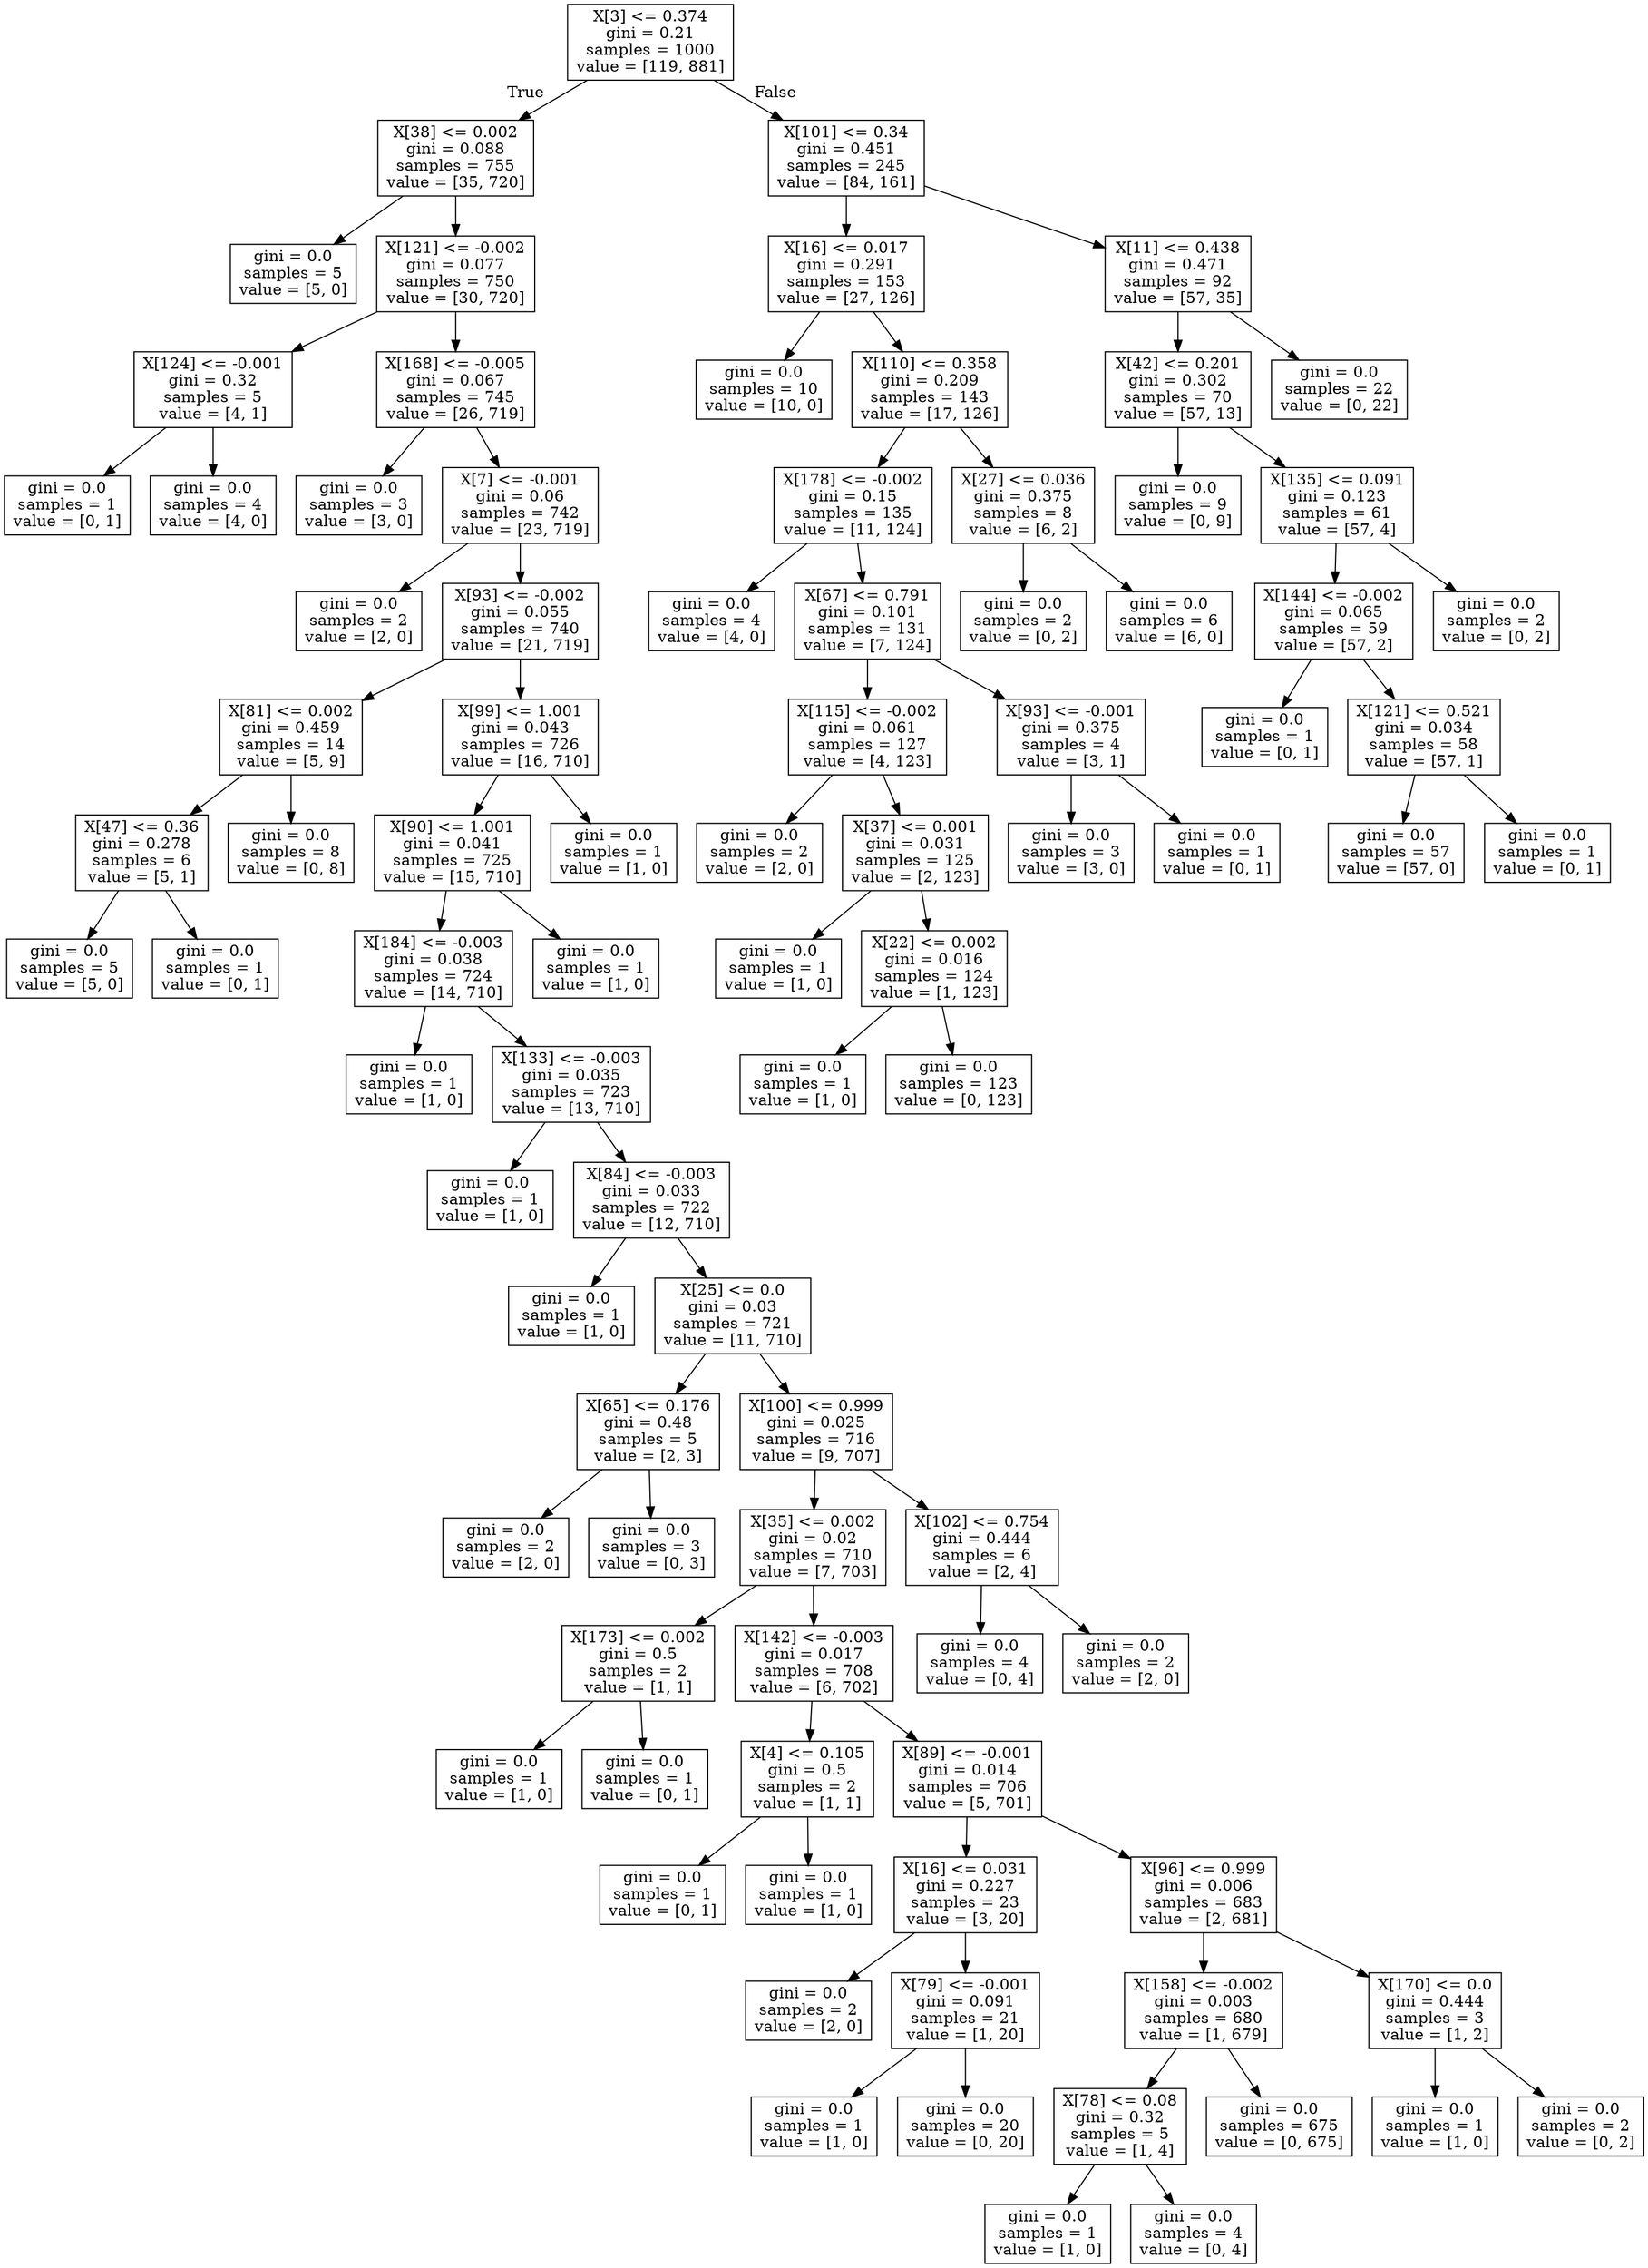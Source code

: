 digraph Tree {
node [shape=box] ;
0 [label="X[3] <= 0.374\ngini = 0.21\nsamples = 1000\nvalue = [119, 881]"] ;
1 [label="X[38] <= 0.002\ngini = 0.088\nsamples = 755\nvalue = [35, 720]"] ;
0 -> 1 [labeldistance=2.5, labelangle=45, headlabel="True"] ;
2 [label="gini = 0.0\nsamples = 5\nvalue = [5, 0]"] ;
1 -> 2 ;
3 [label="X[121] <= -0.002\ngini = 0.077\nsamples = 750\nvalue = [30, 720]"] ;
1 -> 3 ;
4 [label="X[124] <= -0.001\ngini = 0.32\nsamples = 5\nvalue = [4, 1]"] ;
3 -> 4 ;
5 [label="gini = 0.0\nsamples = 1\nvalue = [0, 1]"] ;
4 -> 5 ;
6 [label="gini = 0.0\nsamples = 4\nvalue = [4, 0]"] ;
4 -> 6 ;
7 [label="X[168] <= -0.005\ngini = 0.067\nsamples = 745\nvalue = [26, 719]"] ;
3 -> 7 ;
8 [label="gini = 0.0\nsamples = 3\nvalue = [3, 0]"] ;
7 -> 8 ;
9 [label="X[7] <= -0.001\ngini = 0.06\nsamples = 742\nvalue = [23, 719]"] ;
7 -> 9 ;
10 [label="gini = 0.0\nsamples = 2\nvalue = [2, 0]"] ;
9 -> 10 ;
11 [label="X[93] <= -0.002\ngini = 0.055\nsamples = 740\nvalue = [21, 719]"] ;
9 -> 11 ;
12 [label="X[81] <= 0.002\ngini = 0.459\nsamples = 14\nvalue = [5, 9]"] ;
11 -> 12 ;
13 [label="X[47] <= 0.36\ngini = 0.278\nsamples = 6\nvalue = [5, 1]"] ;
12 -> 13 ;
14 [label="gini = 0.0\nsamples = 5\nvalue = [5, 0]"] ;
13 -> 14 ;
15 [label="gini = 0.0\nsamples = 1\nvalue = [0, 1]"] ;
13 -> 15 ;
16 [label="gini = 0.0\nsamples = 8\nvalue = [0, 8]"] ;
12 -> 16 ;
17 [label="X[99] <= 1.001\ngini = 0.043\nsamples = 726\nvalue = [16, 710]"] ;
11 -> 17 ;
18 [label="X[90] <= 1.001\ngini = 0.041\nsamples = 725\nvalue = [15, 710]"] ;
17 -> 18 ;
19 [label="X[184] <= -0.003\ngini = 0.038\nsamples = 724\nvalue = [14, 710]"] ;
18 -> 19 ;
20 [label="gini = 0.0\nsamples = 1\nvalue = [1, 0]"] ;
19 -> 20 ;
21 [label="X[133] <= -0.003\ngini = 0.035\nsamples = 723\nvalue = [13, 710]"] ;
19 -> 21 ;
22 [label="gini = 0.0\nsamples = 1\nvalue = [1, 0]"] ;
21 -> 22 ;
23 [label="X[84] <= -0.003\ngini = 0.033\nsamples = 722\nvalue = [12, 710]"] ;
21 -> 23 ;
24 [label="gini = 0.0\nsamples = 1\nvalue = [1, 0]"] ;
23 -> 24 ;
25 [label="X[25] <= 0.0\ngini = 0.03\nsamples = 721\nvalue = [11, 710]"] ;
23 -> 25 ;
26 [label="X[65] <= 0.176\ngini = 0.48\nsamples = 5\nvalue = [2, 3]"] ;
25 -> 26 ;
27 [label="gini = 0.0\nsamples = 2\nvalue = [2, 0]"] ;
26 -> 27 ;
28 [label="gini = 0.0\nsamples = 3\nvalue = [0, 3]"] ;
26 -> 28 ;
29 [label="X[100] <= 0.999\ngini = 0.025\nsamples = 716\nvalue = [9, 707]"] ;
25 -> 29 ;
30 [label="X[35] <= 0.002\ngini = 0.02\nsamples = 710\nvalue = [7, 703]"] ;
29 -> 30 ;
31 [label="X[173] <= 0.002\ngini = 0.5\nsamples = 2\nvalue = [1, 1]"] ;
30 -> 31 ;
32 [label="gini = 0.0\nsamples = 1\nvalue = [1, 0]"] ;
31 -> 32 ;
33 [label="gini = 0.0\nsamples = 1\nvalue = [0, 1]"] ;
31 -> 33 ;
34 [label="X[142] <= -0.003\ngini = 0.017\nsamples = 708\nvalue = [6, 702]"] ;
30 -> 34 ;
35 [label="X[4] <= 0.105\ngini = 0.5\nsamples = 2\nvalue = [1, 1]"] ;
34 -> 35 ;
36 [label="gini = 0.0\nsamples = 1\nvalue = [0, 1]"] ;
35 -> 36 ;
37 [label="gini = 0.0\nsamples = 1\nvalue = [1, 0]"] ;
35 -> 37 ;
38 [label="X[89] <= -0.001\ngini = 0.014\nsamples = 706\nvalue = [5, 701]"] ;
34 -> 38 ;
39 [label="X[16] <= 0.031\ngini = 0.227\nsamples = 23\nvalue = [3, 20]"] ;
38 -> 39 ;
40 [label="gini = 0.0\nsamples = 2\nvalue = [2, 0]"] ;
39 -> 40 ;
41 [label="X[79] <= -0.001\ngini = 0.091\nsamples = 21\nvalue = [1, 20]"] ;
39 -> 41 ;
42 [label="gini = 0.0\nsamples = 1\nvalue = [1, 0]"] ;
41 -> 42 ;
43 [label="gini = 0.0\nsamples = 20\nvalue = [0, 20]"] ;
41 -> 43 ;
44 [label="X[96] <= 0.999\ngini = 0.006\nsamples = 683\nvalue = [2, 681]"] ;
38 -> 44 ;
45 [label="X[158] <= -0.002\ngini = 0.003\nsamples = 680\nvalue = [1, 679]"] ;
44 -> 45 ;
46 [label="X[78] <= 0.08\ngini = 0.32\nsamples = 5\nvalue = [1, 4]"] ;
45 -> 46 ;
47 [label="gini = 0.0\nsamples = 1\nvalue = [1, 0]"] ;
46 -> 47 ;
48 [label="gini = 0.0\nsamples = 4\nvalue = [0, 4]"] ;
46 -> 48 ;
49 [label="gini = 0.0\nsamples = 675\nvalue = [0, 675]"] ;
45 -> 49 ;
50 [label="X[170] <= 0.0\ngini = 0.444\nsamples = 3\nvalue = [1, 2]"] ;
44 -> 50 ;
51 [label="gini = 0.0\nsamples = 1\nvalue = [1, 0]"] ;
50 -> 51 ;
52 [label="gini = 0.0\nsamples = 2\nvalue = [0, 2]"] ;
50 -> 52 ;
53 [label="X[102] <= 0.754\ngini = 0.444\nsamples = 6\nvalue = [2, 4]"] ;
29 -> 53 ;
54 [label="gini = 0.0\nsamples = 4\nvalue = [0, 4]"] ;
53 -> 54 ;
55 [label="gini = 0.0\nsamples = 2\nvalue = [2, 0]"] ;
53 -> 55 ;
56 [label="gini = 0.0\nsamples = 1\nvalue = [1, 0]"] ;
18 -> 56 ;
57 [label="gini = 0.0\nsamples = 1\nvalue = [1, 0]"] ;
17 -> 57 ;
58 [label="X[101] <= 0.34\ngini = 0.451\nsamples = 245\nvalue = [84, 161]"] ;
0 -> 58 [labeldistance=2.5, labelangle=-45, headlabel="False"] ;
59 [label="X[16] <= 0.017\ngini = 0.291\nsamples = 153\nvalue = [27, 126]"] ;
58 -> 59 ;
60 [label="gini = 0.0\nsamples = 10\nvalue = [10, 0]"] ;
59 -> 60 ;
61 [label="X[110] <= 0.358\ngini = 0.209\nsamples = 143\nvalue = [17, 126]"] ;
59 -> 61 ;
62 [label="X[178] <= -0.002\ngini = 0.15\nsamples = 135\nvalue = [11, 124]"] ;
61 -> 62 ;
63 [label="gini = 0.0\nsamples = 4\nvalue = [4, 0]"] ;
62 -> 63 ;
64 [label="X[67] <= 0.791\ngini = 0.101\nsamples = 131\nvalue = [7, 124]"] ;
62 -> 64 ;
65 [label="X[115] <= -0.002\ngini = 0.061\nsamples = 127\nvalue = [4, 123]"] ;
64 -> 65 ;
66 [label="gini = 0.0\nsamples = 2\nvalue = [2, 0]"] ;
65 -> 66 ;
67 [label="X[37] <= 0.001\ngini = 0.031\nsamples = 125\nvalue = [2, 123]"] ;
65 -> 67 ;
68 [label="gini = 0.0\nsamples = 1\nvalue = [1, 0]"] ;
67 -> 68 ;
69 [label="X[22] <= 0.002\ngini = 0.016\nsamples = 124\nvalue = [1, 123]"] ;
67 -> 69 ;
70 [label="gini = 0.0\nsamples = 1\nvalue = [1, 0]"] ;
69 -> 70 ;
71 [label="gini = 0.0\nsamples = 123\nvalue = [0, 123]"] ;
69 -> 71 ;
72 [label="X[93] <= -0.001\ngini = 0.375\nsamples = 4\nvalue = [3, 1]"] ;
64 -> 72 ;
73 [label="gini = 0.0\nsamples = 3\nvalue = [3, 0]"] ;
72 -> 73 ;
74 [label="gini = 0.0\nsamples = 1\nvalue = [0, 1]"] ;
72 -> 74 ;
75 [label="X[27] <= 0.036\ngini = 0.375\nsamples = 8\nvalue = [6, 2]"] ;
61 -> 75 ;
76 [label="gini = 0.0\nsamples = 2\nvalue = [0, 2]"] ;
75 -> 76 ;
77 [label="gini = 0.0\nsamples = 6\nvalue = [6, 0]"] ;
75 -> 77 ;
78 [label="X[11] <= 0.438\ngini = 0.471\nsamples = 92\nvalue = [57, 35]"] ;
58 -> 78 ;
79 [label="X[42] <= 0.201\ngini = 0.302\nsamples = 70\nvalue = [57, 13]"] ;
78 -> 79 ;
80 [label="gini = 0.0\nsamples = 9\nvalue = [0, 9]"] ;
79 -> 80 ;
81 [label="X[135] <= 0.091\ngini = 0.123\nsamples = 61\nvalue = [57, 4]"] ;
79 -> 81 ;
82 [label="X[144] <= -0.002\ngini = 0.065\nsamples = 59\nvalue = [57, 2]"] ;
81 -> 82 ;
83 [label="gini = 0.0\nsamples = 1\nvalue = [0, 1]"] ;
82 -> 83 ;
84 [label="X[121] <= 0.521\ngini = 0.034\nsamples = 58\nvalue = [57, 1]"] ;
82 -> 84 ;
85 [label="gini = 0.0\nsamples = 57\nvalue = [57, 0]"] ;
84 -> 85 ;
86 [label="gini = 0.0\nsamples = 1\nvalue = [0, 1]"] ;
84 -> 86 ;
87 [label="gini = 0.0\nsamples = 2\nvalue = [0, 2]"] ;
81 -> 87 ;
88 [label="gini = 0.0\nsamples = 22\nvalue = [0, 22]"] ;
78 -> 88 ;
}
